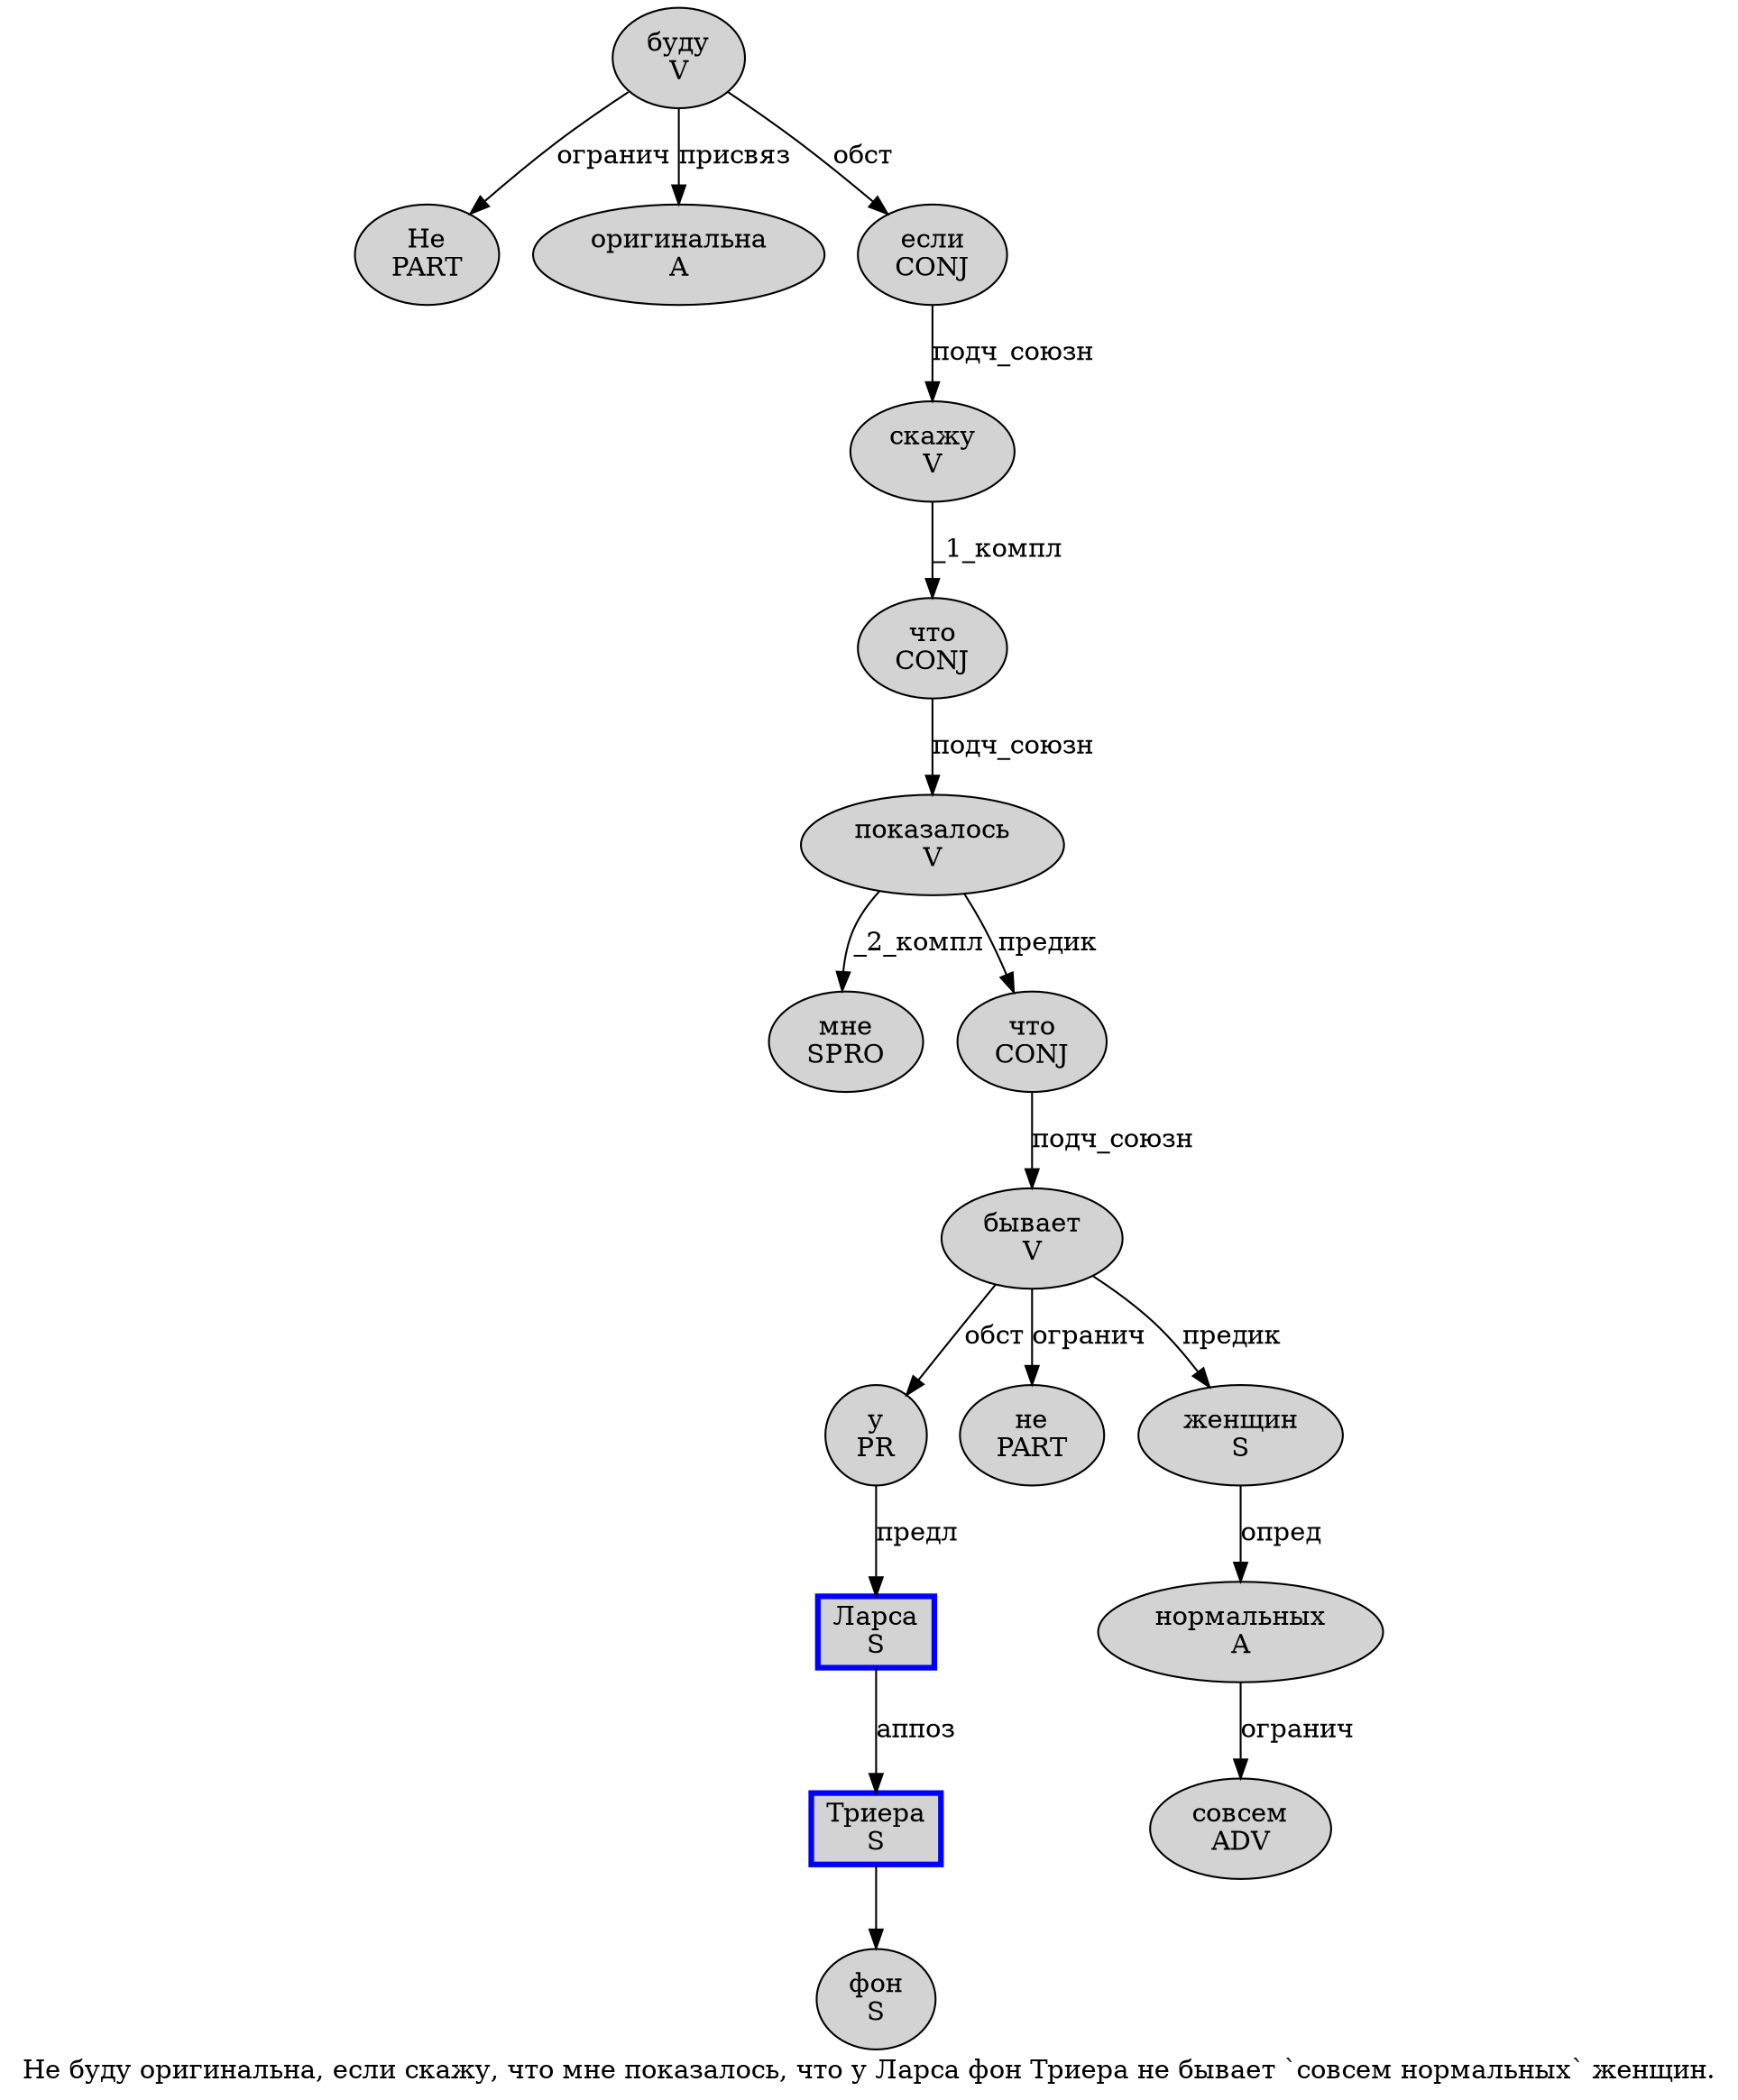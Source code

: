 digraph SENTENCE_1859 {
	graph [label="Не буду оригинальна, если скажу, что мне показалось, что у Ларса фон Триера не бывает `совсем нормальных` женщин."]
	node [style=filled]
		0 [label="Не
PART" color="" fillcolor=lightgray penwidth=1 shape=ellipse]
		1 [label="буду
V" color="" fillcolor=lightgray penwidth=1 shape=ellipse]
		2 [label="оригинальна
A" color="" fillcolor=lightgray penwidth=1 shape=ellipse]
		4 [label="если
CONJ" color="" fillcolor=lightgray penwidth=1 shape=ellipse]
		5 [label="скажу
V" color="" fillcolor=lightgray penwidth=1 shape=ellipse]
		7 [label="что
CONJ" color="" fillcolor=lightgray penwidth=1 shape=ellipse]
		8 [label="мне
SPRO" color="" fillcolor=lightgray penwidth=1 shape=ellipse]
		9 [label="показалось
V" color="" fillcolor=lightgray penwidth=1 shape=ellipse]
		11 [label="что
CONJ" color="" fillcolor=lightgray penwidth=1 shape=ellipse]
		12 [label="у
PR" color="" fillcolor=lightgray penwidth=1 shape=ellipse]
		13 [label="Ларса
S" color=blue fillcolor=lightgray penwidth=3 shape=box]
		14 [label="фон
S" color="" fillcolor=lightgray penwidth=1 shape=ellipse]
		15 [label="Триера
S" color=blue fillcolor=lightgray penwidth=3 shape=box]
		16 [label="не
PART" color="" fillcolor=lightgray penwidth=1 shape=ellipse]
		17 [label="бывает
V" color="" fillcolor=lightgray penwidth=1 shape=ellipse]
		19 [label="совсем
ADV" color="" fillcolor=lightgray penwidth=1 shape=ellipse]
		20 [label="нормальных
A" color="" fillcolor=lightgray penwidth=1 shape=ellipse]
		22 [label="женщин
S" color="" fillcolor=lightgray penwidth=1 shape=ellipse]
			11 -> 17 [label="подч_союзн"]
			12 -> 13 [label="предл"]
			15 -> 14
			13 -> 15 [label="аппоз"]
			7 -> 9 [label="подч_союзн"]
			1 -> 0 [label="огранич"]
			1 -> 2 [label="присвяз"]
			1 -> 4 [label="обст"]
			4 -> 5 [label="подч_союзн"]
			17 -> 12 [label="обст"]
			17 -> 16 [label="огранич"]
			17 -> 22 [label="предик"]
			20 -> 19 [label="огранич"]
			9 -> 8 [label="_2_компл"]
			9 -> 11 [label="предик"]
			5 -> 7 [label="_1_компл"]
			22 -> 20 [label="опред"]
}